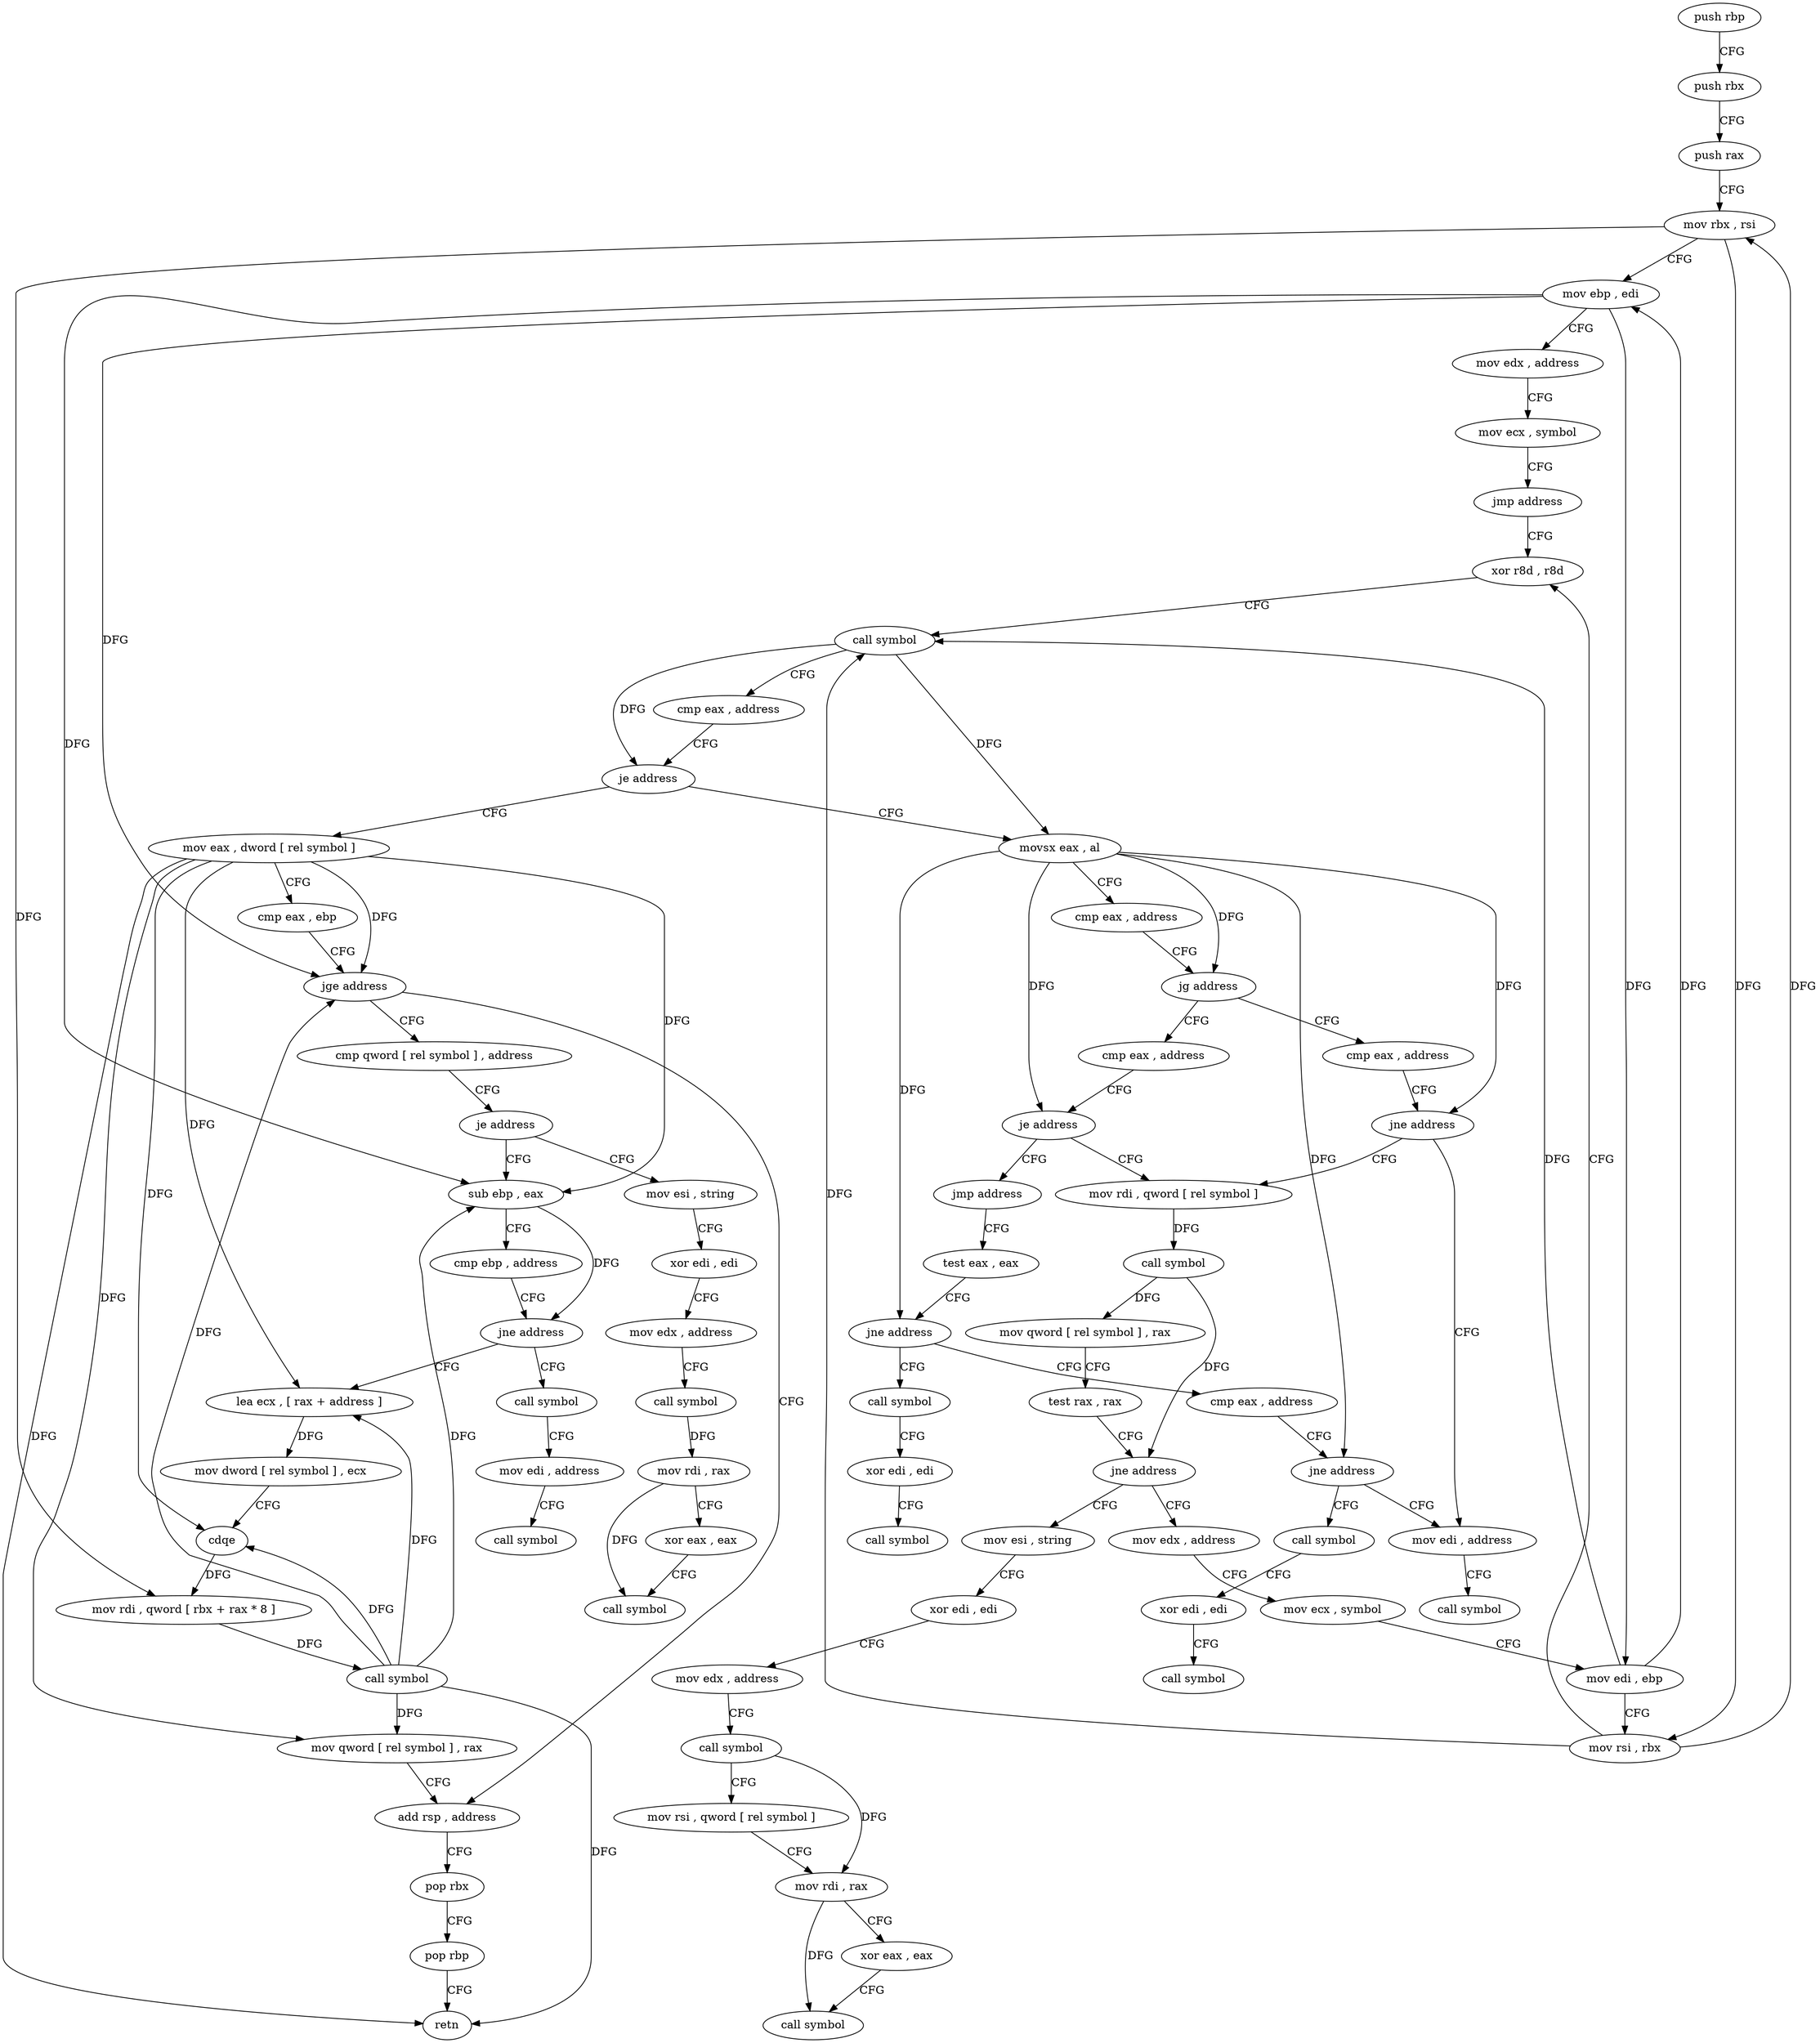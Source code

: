digraph "func" {
"4214496" [label = "push rbp" ]
"4214497" [label = "push rbx" ]
"4214498" [label = "push rax" ]
"4214499" [label = "mov rbx , rsi" ]
"4214502" [label = "mov ebp , edi" ]
"4214504" [label = "mov edx , address" ]
"4214509" [label = "mov ecx , symbol" ]
"4214514" [label = "jmp address" ]
"4214543" [label = "xor r8d , r8d" ]
"4214546" [label = "call symbol" ]
"4214551" [label = "cmp eax , address" ]
"4214554" [label = "je address" ]
"4214645" [label = "mov eax , dword [ rel symbol ]" ]
"4214556" [label = "movsx eax , al" ]
"4214651" [label = "cmp eax , ebp" ]
"4214653" [label = "jge address" ]
"4214732" [label = "add rsp , address" ]
"4214655" [label = "cmp qword [ rel symbol ] , address" ]
"4214559" [label = "cmp eax , address" ]
"4214562" [label = "jg address" ]
"4214576" [label = "cmp eax , address" ]
"4214564" [label = "cmp eax , address" ]
"4214736" [label = "pop rbx" ]
"4214737" [label = "pop rbp" ]
"4214738" [label = "retn" ]
"4214663" [label = "je address" ]
"4214698" [label = "sub ebp , eax" ]
"4214665" [label = "mov esi , string" ]
"4214579" [label = "jne address" ]
"4214772" [label = "mov edi , address" ]
"4214585" [label = "mov rdi , qword [ rel symbol ]" ]
"4214567" [label = "je address" ]
"4214569" [label = "jmp address" ]
"4214700" [label = "cmp ebp , address" ]
"4214703" [label = "jne address" ]
"4214782" [label = "call symbol" ]
"4214705" [label = "lea ecx , [ rax + address ]" ]
"4214670" [label = "xor edi , edi" ]
"4214672" [label = "mov edx , address" ]
"4214677" [label = "call symbol" ]
"4214682" [label = "mov rdi , rax" ]
"4214685" [label = "xor eax , eax" ]
"4214687" [label = "call symbol" ]
"4214777" [label = "call symbol" ]
"4214592" [label = "call symbol" ]
"4214597" [label = "mov qword [ rel symbol ] , rax" ]
"4214604" [label = "test rax , rax" ]
"4214607" [label = "jne address" ]
"4214528" [label = "mov edx , address" ]
"4214609" [label = "mov esi , string" ]
"4214739" [label = "test eax , eax" ]
"4214787" [label = "mov edi , address" ]
"4214792" [label = "call symbol" ]
"4214708" [label = "mov dword [ rel symbol ] , ecx" ]
"4214714" [label = "cdqe" ]
"4214716" [label = "mov rdi , qword [ rbx + rax * 8 ]" ]
"4214720" [label = "call symbol" ]
"4214725" [label = "mov qword [ rel symbol ] , rax" ]
"4214533" [label = "mov ecx , symbol" ]
"4214538" [label = "mov edi , ebp" ]
"4214540" [label = "mov rsi , rbx" ]
"4214614" [label = "xor edi , edi" ]
"4214616" [label = "mov edx , address" ]
"4214621" [label = "call symbol" ]
"4214626" [label = "mov rsi , qword [ rel symbol ]" ]
"4214633" [label = "mov rdi , rax" ]
"4214636" [label = "xor eax , eax" ]
"4214638" [label = "call symbol" ]
"4214741" [label = "jne address" ]
"4214755" [label = "cmp eax , address" ]
"4214743" [label = "call symbol" ]
"4214758" [label = "jne address" ]
"4214760" [label = "call symbol" ]
"4214748" [label = "xor edi , edi" ]
"4214750" [label = "call symbol" ]
"4214765" [label = "xor edi , edi" ]
"4214767" [label = "call symbol" ]
"4214496" -> "4214497" [ label = "CFG" ]
"4214497" -> "4214498" [ label = "CFG" ]
"4214498" -> "4214499" [ label = "CFG" ]
"4214499" -> "4214502" [ label = "CFG" ]
"4214499" -> "4214716" [ label = "DFG" ]
"4214499" -> "4214540" [ label = "DFG" ]
"4214502" -> "4214504" [ label = "CFG" ]
"4214502" -> "4214653" [ label = "DFG" ]
"4214502" -> "4214698" [ label = "DFG" ]
"4214502" -> "4214538" [ label = "DFG" ]
"4214504" -> "4214509" [ label = "CFG" ]
"4214509" -> "4214514" [ label = "CFG" ]
"4214514" -> "4214543" [ label = "CFG" ]
"4214543" -> "4214546" [ label = "CFG" ]
"4214546" -> "4214551" [ label = "CFG" ]
"4214546" -> "4214554" [ label = "DFG" ]
"4214546" -> "4214556" [ label = "DFG" ]
"4214551" -> "4214554" [ label = "CFG" ]
"4214554" -> "4214645" [ label = "CFG" ]
"4214554" -> "4214556" [ label = "CFG" ]
"4214645" -> "4214651" [ label = "CFG" ]
"4214645" -> "4214653" [ label = "DFG" ]
"4214645" -> "4214738" [ label = "DFG" ]
"4214645" -> "4214698" [ label = "DFG" ]
"4214645" -> "4214705" [ label = "DFG" ]
"4214645" -> "4214714" [ label = "DFG" ]
"4214645" -> "4214725" [ label = "DFG" ]
"4214556" -> "4214559" [ label = "CFG" ]
"4214556" -> "4214562" [ label = "DFG" ]
"4214556" -> "4214579" [ label = "DFG" ]
"4214556" -> "4214567" [ label = "DFG" ]
"4214556" -> "4214741" [ label = "DFG" ]
"4214556" -> "4214758" [ label = "DFG" ]
"4214651" -> "4214653" [ label = "CFG" ]
"4214653" -> "4214732" [ label = "CFG" ]
"4214653" -> "4214655" [ label = "CFG" ]
"4214732" -> "4214736" [ label = "CFG" ]
"4214655" -> "4214663" [ label = "CFG" ]
"4214559" -> "4214562" [ label = "CFG" ]
"4214562" -> "4214576" [ label = "CFG" ]
"4214562" -> "4214564" [ label = "CFG" ]
"4214576" -> "4214579" [ label = "CFG" ]
"4214564" -> "4214567" [ label = "CFG" ]
"4214736" -> "4214737" [ label = "CFG" ]
"4214737" -> "4214738" [ label = "CFG" ]
"4214663" -> "4214698" [ label = "CFG" ]
"4214663" -> "4214665" [ label = "CFG" ]
"4214698" -> "4214700" [ label = "CFG" ]
"4214698" -> "4214703" [ label = "DFG" ]
"4214665" -> "4214670" [ label = "CFG" ]
"4214579" -> "4214772" [ label = "CFG" ]
"4214579" -> "4214585" [ label = "CFG" ]
"4214772" -> "4214777" [ label = "CFG" ]
"4214585" -> "4214592" [ label = "DFG" ]
"4214567" -> "4214585" [ label = "CFG" ]
"4214567" -> "4214569" [ label = "CFG" ]
"4214569" -> "4214739" [ label = "CFG" ]
"4214700" -> "4214703" [ label = "CFG" ]
"4214703" -> "4214782" [ label = "CFG" ]
"4214703" -> "4214705" [ label = "CFG" ]
"4214782" -> "4214787" [ label = "CFG" ]
"4214705" -> "4214708" [ label = "DFG" ]
"4214670" -> "4214672" [ label = "CFG" ]
"4214672" -> "4214677" [ label = "CFG" ]
"4214677" -> "4214682" [ label = "DFG" ]
"4214682" -> "4214685" [ label = "CFG" ]
"4214682" -> "4214687" [ label = "DFG" ]
"4214685" -> "4214687" [ label = "CFG" ]
"4214592" -> "4214597" [ label = "DFG" ]
"4214592" -> "4214607" [ label = "DFG" ]
"4214597" -> "4214604" [ label = "CFG" ]
"4214604" -> "4214607" [ label = "CFG" ]
"4214607" -> "4214528" [ label = "CFG" ]
"4214607" -> "4214609" [ label = "CFG" ]
"4214528" -> "4214533" [ label = "CFG" ]
"4214609" -> "4214614" [ label = "CFG" ]
"4214739" -> "4214741" [ label = "CFG" ]
"4214787" -> "4214792" [ label = "CFG" ]
"4214708" -> "4214714" [ label = "CFG" ]
"4214714" -> "4214716" [ label = "DFG" ]
"4214716" -> "4214720" [ label = "DFG" ]
"4214720" -> "4214725" [ label = "DFG" ]
"4214720" -> "4214698" [ label = "DFG" ]
"4214720" -> "4214705" [ label = "DFG" ]
"4214720" -> "4214714" [ label = "DFG" ]
"4214720" -> "4214653" [ label = "DFG" ]
"4214720" -> "4214738" [ label = "DFG" ]
"4214725" -> "4214732" [ label = "CFG" ]
"4214533" -> "4214538" [ label = "CFG" ]
"4214538" -> "4214540" [ label = "CFG" ]
"4214538" -> "4214502" [ label = "DFG" ]
"4214538" -> "4214546" [ label = "DFG" ]
"4214540" -> "4214543" [ label = "CFG" ]
"4214540" -> "4214499" [ label = "DFG" ]
"4214540" -> "4214546" [ label = "DFG" ]
"4214614" -> "4214616" [ label = "CFG" ]
"4214616" -> "4214621" [ label = "CFG" ]
"4214621" -> "4214626" [ label = "CFG" ]
"4214621" -> "4214633" [ label = "DFG" ]
"4214626" -> "4214633" [ label = "CFG" ]
"4214633" -> "4214636" [ label = "CFG" ]
"4214633" -> "4214638" [ label = "DFG" ]
"4214636" -> "4214638" [ label = "CFG" ]
"4214741" -> "4214755" [ label = "CFG" ]
"4214741" -> "4214743" [ label = "CFG" ]
"4214755" -> "4214758" [ label = "CFG" ]
"4214743" -> "4214748" [ label = "CFG" ]
"4214758" -> "4214772" [ label = "CFG" ]
"4214758" -> "4214760" [ label = "CFG" ]
"4214760" -> "4214765" [ label = "CFG" ]
"4214748" -> "4214750" [ label = "CFG" ]
"4214765" -> "4214767" [ label = "CFG" ]
}
